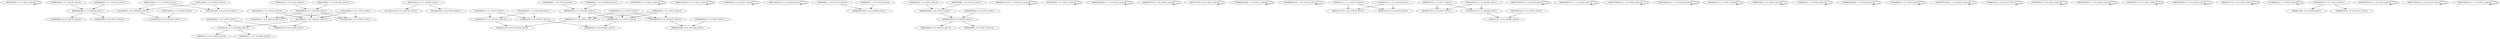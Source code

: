 digraph G {
    "0001000010_1-11_COV:5_LEN:10" -> "0001000010_1-11_COV:5_LEN:10";
    "1000000000_1-11_COV:26_LEN:10" -> "00000000000_2-13_COV:40_LEN:11";
    "0011000101_3-12_COV:201_LEN:10" -> "01100010101_4-14_COV:197_LEN:11";
    "0100001011_4-13_COV:282_LEN:10" -> "1000010110_5-14_COV:8_LEN:10";
    "0100001011_4-13_COV:282_LEN:10" -> "1000010111_5-14_COV:269_LEN:10";
    "00001100110_1-11_COV:45_LEN:11" -> "001100110101_3-14_COV:39_LEN:12";
    "00001100110_1-11_COV:45_LEN:11" -> "00110011001_3-14_COV:6_LEN:11";
    "0000000010_2-11_COV:225_LEN:10" -> "0000000101_3-12_COV:5_LEN:10";
    "0000000010_2-11_COV:225_LEN:10" -> "0000000100_3-13_COV:8_LEN:10";
    "0000000010_2-11_COV:225_LEN:10" -> "0000000100_3-12_COV:231_LEN:10";
    "0100000000_2-11_COV:5_LEN:10" -> "0100000000_2-11_COV:5_LEN:10";
    "0000110010101_1-14_COV:7_LEN:13" -> "0000110010101_1-14_COV:7_LEN:13";
    "0100010010_3-13_COV:5_LEN:10" -> "0100010010_3-13_COV:5_LEN:10";
    "0000100010101_1-14_COV:8_LEN:13" -> "0000100010101_1-14_COV:8_LEN:13";
    "1000000011_1-10_COV:73_LEN:10" -> "0000000110001_2-14_COV:80_LEN:13";
    "1000000000_1-10_COV:5_LEN:10" -> "00000000000_2-12_COV:72_LEN:11";
    "00100000010_1-11_COV:108_LEN:11" -> "1000000100_3-13_COV:15_LEN:10";
    "00100000010_1-11_COV:108_LEN:11" -> "1000000101_3-12_COV:103_LEN:10";
    "0000000001_1-10_COV:8_LEN:10" -> "0000000010_2-11_COV:225_LEN:10";
    "00010001110101_1-14_COV:15_LEN:14" -> "00010001110101_1-14_COV:15_LEN:14";
    "00000000000_1-12_COV:5_LEN:11" -> "0000000000_4-13_COV:83_LEN:10";
    "00001100010_1-11_COV:204_LEN:11" -> "0011000101_3-12_COV:201_LEN:10";
    "00001100010_1-11_COV:204_LEN:11" -> "00110001001_3-14_COV:13_LEN:11";
    "0001000100_1-11_COV:7_LEN:10" -> "0001000100_1-11_COV:7_LEN:10";
    "00001000000111_1-14_COV:12_LEN:14" -> "00001000000111_1-14_COV:12_LEN:14";
    "0001000010_1-11_COV:23_LEN:10" -> "00100001001_3-13_COV:8_LEN:11";
    "0001000010_1-11_COV:23_LEN:10" -> "0010000101_3-12_COV:291_LEN:10";
    "0001000010_1-11_COV:23_LEN:10" -> "00100001011_3-14_COV:19_LEN:11";
    "000000010101_1-14_COV:8_LEN:12" -> "000000010101_1-14_COV:8_LEN:12";
    "0001011101_4-14_COV:5_LEN:10" -> "0001011101_4-14_COV:5_LEN:10";
    "1000000100_3-13_COV:15_LEN:10" -> "0000001001_4-14_COV:20_LEN:10";
    "0000000000_4-13_COV:83_LEN:10" -> "0000000000_5-14_COV:76_LEN:10";
    "0000000000_4-13_COV:83_LEN:10" -> "0000000001_5-14_COV:7_LEN:10";
    "1000000010001_1-14_COV:7_LEN:13" -> "1000000010001_1-14_COV:7_LEN:13";
    "0010000000101_1-14_COV:14_LEN:13" -> "0010000000101_1-14_COV:14_LEN:13";
    "0000000011_1-10_COV:5_LEN:10" -> "0000000110001_2-14_COV:80_LEN:13";
    "0000010111_1-11_COV:16_LEN:10" -> "000010111101_3-14_COV:49_LEN:12";
    "0000010111_1-11_COV:16_LEN:10" -> "00001011101_3-14_COV:8_LEN:11";
    "0010000101_3-12_COV:291_LEN:10" -> "0100001011_4-13_COV:282_LEN:10";
    "0010000101_3-12_COV:291_LEN:10" -> "01000010101_4-14_COV:9_LEN:11";
    "0001000110_1-11_COV:7_LEN:10" -> "00100011011_3-14_COV:7_LEN:11";
    "0001000110_1-11_COV:7_LEN:10" -> "00100011011_3-13_COV:89_LEN:11";
    "0001100010_1-11_COV:8_LEN:10" -> "0011000101_3-12_COV:201_LEN:10";
    "0001100010_1-11_COV:8_LEN:10" -> "00110001001_3-14_COV:13_LEN:11";
    "0000110010101_1-14_COV:9_LEN:13" -> "0000110010101_1-14_COV:9_LEN:13";
    "00000000000_2-13_COV:40_LEN:11" -> "0000000001_4-14_COV:35_LEN:10";
    "00000000000_2-13_COV:40_LEN:11" -> "0000000000_4-14_COV:7_LEN:10";
    "01000010111_1-11_COV:40_LEN:11" -> "000010111101_3-14_COV:49_LEN:12";
    "01000010111_1-11_COV:40_LEN:11" -> "00001011101_3-14_COV:8_LEN:11";
    "0000100010111_1-14_COV:6_LEN:13" -> "0000100010111_1-14_COV:6_LEN:13";
    "11000000010_1-11_COV:5_LEN:11" -> "0000000101_3-12_COV:5_LEN:10";
    "11000000010_1-11_COV:5_LEN:11" -> "0000000100_3-13_COV:8_LEN:10";
    "11000000010_1-11_COV:5_LEN:11" -> "0000000100_3-12_COV:231_LEN:10";
    "00001100000101_1-14_COV:5_LEN:14" -> "00001100000101_1-14_COV:5_LEN:14";
    "00011000101_1-12_COV:6_LEN:11" -> "01100010101_4-14_COV:197_LEN:11";
    "1000000101_3-12_COV:103_LEN:10" -> "00000010101_4-14_COV:109_LEN:11";
    "0000100000111_1-14_COV:39_LEN:13" -> "0000100000111_1-14_COV:39_LEN:13";
    "1000100001_1-10_COV:5_LEN:10" -> "0001000010_2-11_COV:294_LEN:10";
    "1000000010_1-11_COV:9_LEN:10" -> "0000000101_3-12_COV:5_LEN:10";
    "1000000010_1-11_COV:9_LEN:10" -> "0000000100_3-13_COV:8_LEN:10";
    "1000000010_1-11_COV:9_LEN:10" -> "0000000100_3-12_COV:231_LEN:10";
    "0010000010_1-11_COV:7_LEN:10" -> "0010000010_1-11_COV:7_LEN:10";
    "0000010001_4-14_COV:5_LEN:10" -> "0000010001_4-14_COV:5_LEN:10";
    "0100001010_1-10_COV:5_LEN:10" -> "0100001010_1-10_COV:5_LEN:10";
    "1000000010001_1-14_COV:9_LEN:13" -> "1000000010001_1-14_COV:9_LEN:13";
    "0100100000_1-11_COV:5_LEN:10" -> "0100100000_1-11_COV:5_LEN:10";
    "00010001010101_1-14_COV:47_LEN:14" -> "00010001010101_1-14_COV:47_LEN:14";
    "10000010101_3-14_COV:5_LEN:11" -> "10000010101_3-14_COV:5_LEN:11";
    "0000000101_3-12_COV:5_LEN:10" -> "00000010101_4-14_COV:109_LEN:11";
    "01001000010_1-11_COV:5_LEN:11" -> "00100001001_3-13_COV:8_LEN:11";
    "01001000010_1-11_COV:5_LEN:11" -> "0010000101_3-12_COV:291_LEN:10";
    "01001000010_1-11_COV:5_LEN:11" -> "00100001011_3-14_COV:19_LEN:11";
    "0010000011_3-14_COV:5_LEN:10" -> "0010000011_3-14_COV:5_LEN:10";
    "0000000100_3-13_COV:8_LEN:10" -> "0000001001_4-14_COV:20_LEN:10";
    "0000100010111_1-14_COV:16_LEN:13" -> "0000100010111_1-14_COV:16_LEN:13";
    "10000000100_1-12_COV:5_LEN:11" -> "00000010001_4-14_COV:236_LEN:11";
    "000100011011_1-13_COV:5_LEN:12" -> "1000110111_5-14_COV:89_LEN:10";
    "00100001111_3-14_COV:5_LEN:11" -> "00100001111_3-14_COV:5_LEN:11";
    "00000000000_2-12_COV:72_LEN:11" -> "0000000000_4-13_COV:83_LEN:10";
    "0000100010111_1-14_COV:9_LEN:13" -> "0000100010111_1-14_COV:9_LEN:13";
    "00001000110_1-11_COV:88_LEN:11" -> "00100011011_3-14_COV:7_LEN:11";
    "00001000110_1-11_COV:88_LEN:11" -> "00100011011_3-13_COV:89_LEN:11";
    "0000000100_3-12_COV:231_LEN:10" -> "00000010001_4-14_COV:236_LEN:11";
    "00010000101_1-12_COV:5_LEN:11" -> "0100001011_4-13_COV:282_LEN:10";
    "00010000101_1-12_COV:5_LEN:11" -> "01000010101_4-14_COV:9_LEN:11";
    "000010101101_3-14_COV:5_LEN:12" -> "000010101101_3-14_COV:5_LEN:12";
    "0000000000_1-11_COV:10_LEN:10" -> "00000000000_2-13_COV:40_LEN:11";
    "0010000010_1-11_COV:5_LEN:10" -> "0010000010_1-11_COV:5_LEN:10";
    "0000100001_1-10_COV:290_LEN:10" -> "0001000010_2-11_COV:294_LEN:10";
    "00100011011_3-13_COV:89_LEN:11" -> "1000110111_5-14_COV:89_LEN:10";
    "00100000110_1-11_COV:21_LEN:11" -> "10000011001_3-14_COV:8_LEN:11";
    "00100000110_1-11_COV:21_LEN:11" -> "100000110101_3-14_COV:15_LEN:12";
    "0000100010111_1-14_COV:5_LEN:13" -> "0000100010111_1-14_COV:5_LEN:13";
    "0000110000101_1-14_COV:19_LEN:13" -> "0000110000101_1-14_COV:19_LEN:13";
    "00001000100111_1-14_COV:7_LEN:14" -> "00001000100111_1-14_COV:7_LEN:14";
    "1000000001_1-10_COV:209_LEN:10" -> "0000000010_2-11_COV:225_LEN:10";
    "0100000010_1-11_COV:7_LEN:10" -> "1000000100_3-13_COV:15_LEN:10";
    "0100000010_1-11_COV:7_LEN:10" -> "1000000101_3-12_COV:103_LEN:10";
    "0000000000_1-10_COV:63_LEN:10" -> "00000000000_2-12_COV:72_LEN:11";
    "0001000010_2-11_COV:294_LEN:10" -> "00100001001_3-13_COV:8_LEN:11";
    "0001000010_2-11_COV:294_LEN:10" -> "0010000101_3-12_COV:291_LEN:10";
    "0001000010_2-11_COV:294_LEN:10" -> "00100001011_3-14_COV:19_LEN:11";
}
